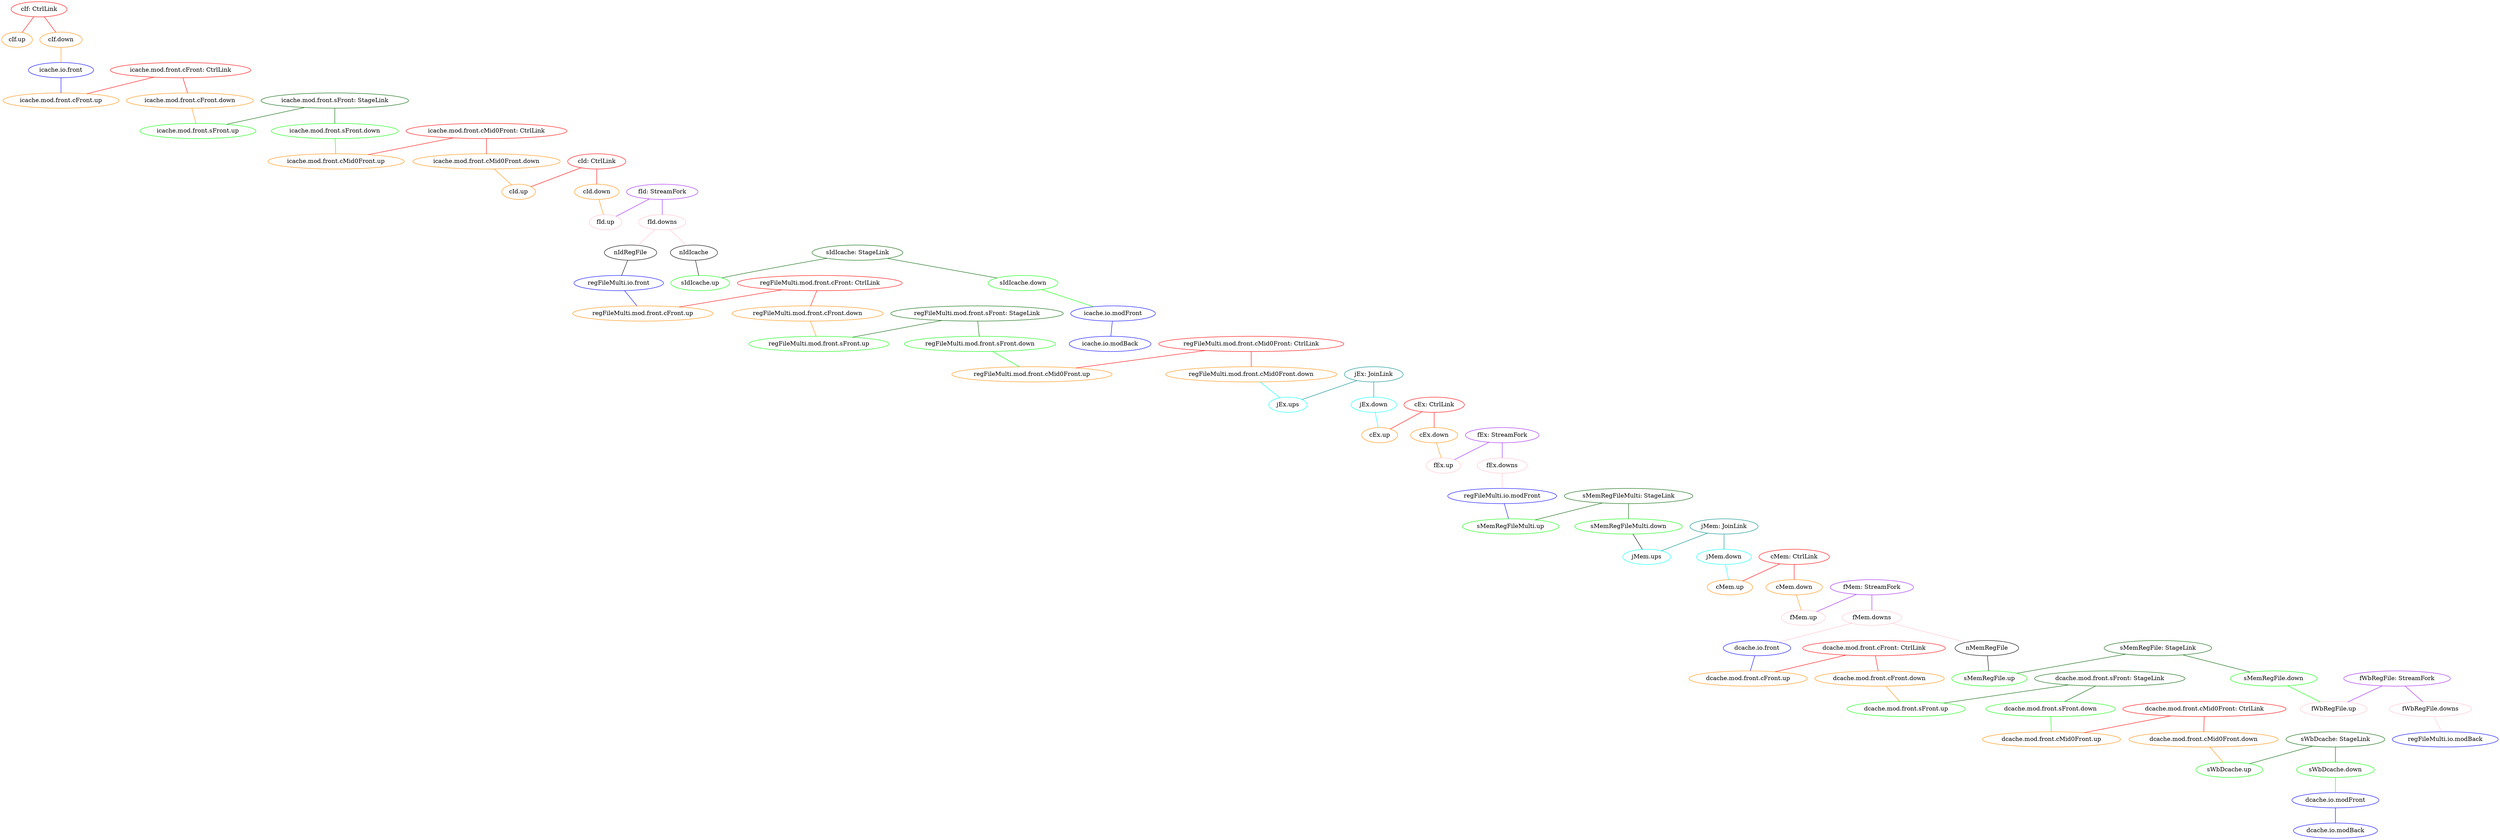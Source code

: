 graph {
  //"cIf.up.Node()" -- {
  // "cIf.up" 
  //} [color=red]
  "cIf: CtrlLink" -- {
    //rank=same;
    //rank=;
    //"cIf.up" -- subgraph {
    //  rank=2;
    //  "cIf.up.Node()";
    //}
    //"cIf.down" -- subgraph {
    //  rank=2;
    //  "icache.io.front";
    //}
    //"cIf.down";
    "cIf.up"
    "cIf.down"
  } [color=red]
  "cIf: CtrlLink" [color=red]
  //"cIf.up" -- {
  //  "cIf.up.Node()"
  //} [color=darkorange]
  "cIf.up" [color=darkorange]
  "cIf.down" -- {
    "icache.io.front"
  } [color=darkorange]
  "cIf.down" [color=darkorange]

  "icache.io.front" -- {
    //rank=same;
    "icache.mod.front.cFront.up"
    //-- {
    //  "icache.mod.front.cFront.up"
    //  "icache.mod.front.cFront.down"
    //}
  } [color=blue]
  "icache.io.front" [color=blue]
  //"icache.mod.front.cFront.up" [color=darkorange]
  "icache.mod.front.cFront: CtrlLink" -- {
    "icache.mod.front.cFront.up" [color=darkorange]
    "icache.mod.front.cFront.down" [color=darkorange]
  } [color=red]
  "icache.mod.front.cFront: CtrlLink" [color=red]

  //"icache.mod.front.cFront.up" -- {
  //} [color=orange]
  "icache.mod.front.cFront.down" -- {
    //"icache.mod.front.cFront.down.Node()"
    "icache.mod.front.sFront.up"
  } [color=darkorange]
  "icache.mod.front.cFront.down" [color=darkorange]

  "icache.mod.front.sFront: StageLink" [color=darkgreen]
  "icache.mod.front.sFront: StageLink" -- {
    "icache.mod.front.sFront.up" [color=green]
    "icache.mod.front.sFront.down" [color=green]
  } [color=darkgreen]

  //"icache.mod.front.sFront.up" -- {
  //  
  //} [color=green]
  "icache.mod.front.sFront.down" -- {
    "icache.mod.front.cMid0Front.up" //[color=red]
  } [color=green]
  "icache.mod.front.cMid0Front: CtrlLink" [color=red]
  "icache.mod.front.cMid0Front: CtrlLink" -- {
    "icache.mod.front.cMid0Front.up" [color=darkorange]
    "icache.mod.front.cMid0Front.down" [color=darkorange]
  } [color=red]
  "icache.mod.front.cMid0Front.down" -- {
    "cId.up"
  } [color=darkorange]

  "cId: CtrlLink" -- {
    "cId.up" [color=darkorange]
    "cId.down" [color=darkorange]
  } [color=red]
  "cId: CtrlLink" [color=red]

  "cId.down" -- {
    "fId.up"
  } [color=darkorange]

  "fId: StreamFork" [color=purple]
  "fId: StreamFork" -- {
    "fId.up" [color=pink]
    "fId.downs" [color=pink]
  } [color=purple]
  "fId.downs" -- {
    "nIdIcache"
    "nIdRegFile"
    //nIdGprFileEven
    //nIdGprFileOddNonSp
    //nIdGprFileSp
    //nIdSprFile
  } [color=pink]

  "nIdIcache" -- {
    "sIdIcache.up"
  } //[color=darkgreen]

  "sIdIcache: StageLink" [color=darkgreen]
  "sIdIcache: StageLink" -- {
    "sIdIcache.up" [color=green]
    "sIdIcache.down" [color=green]
  } [color=darkgreen]

  "sIdIcache.down" -- {
    "icache.io.modFront" [color=blue]
  } [color=green]
  "icache.io.modFront" -- {
    "icache.io.modBack" [color=blue]
  } [color=blue]

  "nIdRegFile" -- {
    "regFileMulti.io.front" [color=blue]
  }

  "regFileMulti.io.front" -- {
    "regFileMulti.mod.front.cFront.up"
  } [color=blue]

  "regFileMulti.mod.front.cFront: CtrlLink" [color=red]
  "regFileMulti.mod.front.cFront: CtrlLink" -- {
    "regFileMulti.mod.front.cFront.up" [color=darkorange]
    "regFileMulti.mod.front.cFront.down" [color=darkorange]
  } [color=red]

  "regFileMulti.mod.front.cFront.down" -- {
    "regFileMulti.mod.front.sFront.up"
  } [color=darkorange]

  "regFileMulti.mod.front.sFront: StageLink" [color=darkgreen]
  "regFileMulti.mod.front.sFront: StageLink" -- {
    "regFileMulti.mod.front.sFront.up" [color=green]
    "regFileMulti.mod.front.sFront.down" [color=green]
  } [color=darkgreen]

  "regFileMulti.mod.front.sFront.down" -- {
    "regFileMulti.mod.front.cMid0Front.up"
  } [color=green]

  "regFileMulti.mod.front.cMid0Front: CtrlLink" [color=red]
  "regFileMulti.mod.front.cMid0Front: CtrlLink" -- {
    "regFileMulti.mod.front.cMid0Front.up" [color=darkorange]
    "regFileMulti.mod.front.cMid0Front.down" [color=darkorange]
  } [color=red]

  //"regFileMulti.mod.front.cMid0Front.up" [color=darkorange]
  "regFileMulti.mod.front.cMid0Front.down" -- {
    "jEx.ups"
  } [color=cyan]

  "jEx: JoinLink" [color=darkcyan]
  "jEx: JoinLink" -- {
    "jEx.ups" [color=cyan]
    "jEx.down" [color=cyan]
  } [color=darkcyan]

  "jEx.down" -- {
    "cEx.up"
  } [color=cyan]

  "cEx: CtrlLink" [color=red]
  "cEx: CtrlLink" -- {
    "cEx.up" [color=darkorange]
    "cEx.down" [color=darkorange]
  } [color=red]

  "cEx.down" -- {
    //"sEx.up"
    "fEx.up"
  } [color=darkorange]

  //"sEx: StageLink" [color=darkgreen]
  //"sEx: StageLink" -- {
  //  "sEx.up" [color=green]
  //  "sEx.down" [color=green]
  //} [color=darkgreen]

  //"sEx.down" -- {
  //  "fEx.up"
  //}

  "fEx: StreamFork" [color=purple]
  "fEx: StreamFork" -- {
    "fEx.up" [color=pink]
    "fEx.downs" [color=pink]
  } [color=purple]

  "fEx.downs" -- {
    "regFileMulti.io.modFront" [color=blue]
  } [color=pink]

  "regFileMulti.io.modFront" -- {
    //"jMem.ups"
    "sMemRegFileMulti.up"
  } [color=blue]

  "sMemRegFileMulti: StageLink"[color=darkgreen]
  "sMemRegFileMulti: StageLink" -- {
    "sMemRegFileMulti.up" [color=green]
    "sMemRegFileMulti.down" [color=green]
  } [color=darkgreen]

  "sMemRegFileMulti.down" -- {
    "jMem.ups"
  }

  "jMem: JoinLink" [color=darkcyan]
  "jMem: JoinLink" -- {
    "jMem.ups" [color=cyan]
    "jMem.down" [color=cyan]
  } [color=darkcyan]

  "jMem.down" -- {
    "cMem.up"
  } [color=cyan]

  "cMem: CtrlLink" [color=red]
  "cMem: CtrlLink" -- {
    "cMem.up" [color=darkorange]
    "cMem.down" [color=darkorange]
  } [color=red]

  "cMem.down" -- {
    "fMem.up"
  } [color=darkorange]

  "fMem: StreamFork" [color=purple]
  "fMem: StreamFork" -- {
    "fMem.up" [color=pink]
    "fMem.downs" [color=pink]
  } [color=purple]

  "fMem.downs" -- {
    "dcache.io.front" [color=blue]
    "nMemRegFile"
  } [color=pink]

  "dcache.io.front" -- {
    "dcache.mod.front.cFront.up"
  } [color=blue]

  "dcache.mod.front.cFront: CtrlLink" [color=red]
  "dcache.mod.front.cFront: CtrlLink" -- {
    "dcache.mod.front.cFront.up" [color=darkorange]
    "dcache.mod.front.cFront.down" [color=darkorange]
  } [color=red]
  "dcache.mod.front.cFront.down" -- {
    "dcache.mod.front.sFront.up"
  } [color=darkorange]

  "dcache.mod.front.sFront: StageLink" [color=darkgreen]
  "dcache.mod.front.sFront: StageLink" -- {
    "dcache.mod.front.sFront.up" [color=green]
    "dcache.mod.front.sFront.down" [color=green]
  } [color=darkgreen]
  "dcache.mod.front.sFront.down" -- {
    "dcache.mod.front.cMid0Front.up"
  } [color=green]

  "dcache.mod.front.cMid0Front: CtrlLink" [color=red]
  "dcache.mod.front.cMid0Front: CtrlLink" -- {
    "dcache.mod.front.cMid0Front.up" [color=darkorange]
    "dcache.mod.front.cMid0Front.down" [color=darkorange]
  } [color=red]

  //"dcache.mod.front.cMid0Front.down" -- {
  //  "dcache.mod.front.sMid0Front.up" 
  //}

  //"dcache.mod.front.cMid0Front: CtrlLink" [color=darkgreen]
  //"dcache.mod.front.cMid0Front: CtrlLink" -- {
  //  "dcache.mod.front.cMid0Front.up" [color=darkorange]
  //  "dcache.mod.front.cMid0Front.down" [color=darkorange]
  //} [color=darkgreen]

  "dcache.mod.front.cMid0Front.down" -- {
    "sWbDcache.up"
  } [color=darkorange]

  "sWbDcache: StageLink" [color=darkgreen]
  "sWbDcache: StageLink" -- {
    "sWbDcache.up" [color=green]
    "sWbDcache.down" [color=green]
  } [color=darkgreen]

  "sWbDcache.down" -- {
    "dcache.io.modFront" [color=blue]
  } [color=green]

  "dcache.io.modFront" -- {
    "dcache.io.modBack" [color=blue]
  } [color=blue]


  "nMemRegFile" -- {
    "sMemRegFile.up"
  }

  "sMemRegFile: StageLink" [color=darkgreen]
  "sMemRegFile: StageLink" -- {
    "sMemRegFile.up" [color=green]
    "sMemRegFile.down" [color=green]
  } [color=darkgreen]
  "sMemRegFile.down" -- {
    "fWbRegFile.up"
  } [color=green]
  "fWbRegFile: StreamFork" [color=purple]
  "fWbRegFile: StreamFork" -- {
    "fWbRegFile.up" [color=pink]
    "fWbRegFile.downs" [color=pink]
  } [color=purple]

  "fWbRegFile.downs" -- {
    "regFileMulti.io.modBack" [color=blue]
  } [color=pink]
}
